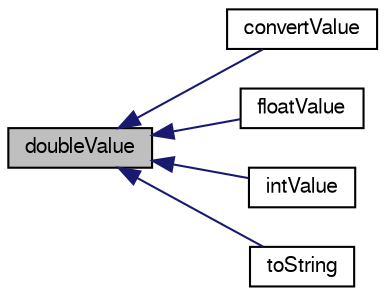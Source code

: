 digraph G
{
  edge [fontname="FreeSans",fontsize="10",labelfontname="FreeSans",labelfontsize="10"];
  node [fontname="FreeSans",fontsize="10",shape=record];
  rankdir="LR";
  Node1 [label="doubleValue",height=0.2,width=0.4,color="black", fillcolor="grey75", style="filled" fontcolor="black"];
  Node1 -> Node2 [dir="back",color="midnightblue",fontsize="10",style="solid",fontname="FreeSans"];
  Node2 [label="convertValue",height=0.2,width=0.4,color="black", fillcolor="white", style="filled",URL="$classorg_1_1octave_1_1graphics_1_1_double_radio_property.html#aab11e880cfa1d9f205968f2c0fe78714"];
  Node1 -> Node3 [dir="back",color="midnightblue",fontsize="10",style="solid",fontname="FreeSans"];
  Node3 [label="floatValue",height=0.2,width=0.4,color="black", fillcolor="white", style="filled",URL="$classorg_1_1octave_1_1graphics_1_1_double_radio_property.html#a6832519163b86a010a91b0e403400371"];
  Node1 -> Node4 [dir="back",color="midnightblue",fontsize="10",style="solid",fontname="FreeSans"];
  Node4 [label="intValue",height=0.2,width=0.4,color="black", fillcolor="white", style="filled",URL="$classorg_1_1octave_1_1graphics_1_1_double_radio_property.html#ab1285c4f05252364e32fd03079fa2f35"];
  Node1 -> Node5 [dir="back",color="midnightblue",fontsize="10",style="solid",fontname="FreeSans"];
  Node5 [label="toString",height=0.2,width=0.4,color="black", fillcolor="white", style="filled",URL="$classorg_1_1octave_1_1graphics_1_1_double_radio_property.html#ad146fa8579a5f8a876c4688cc5a68520"];
}

